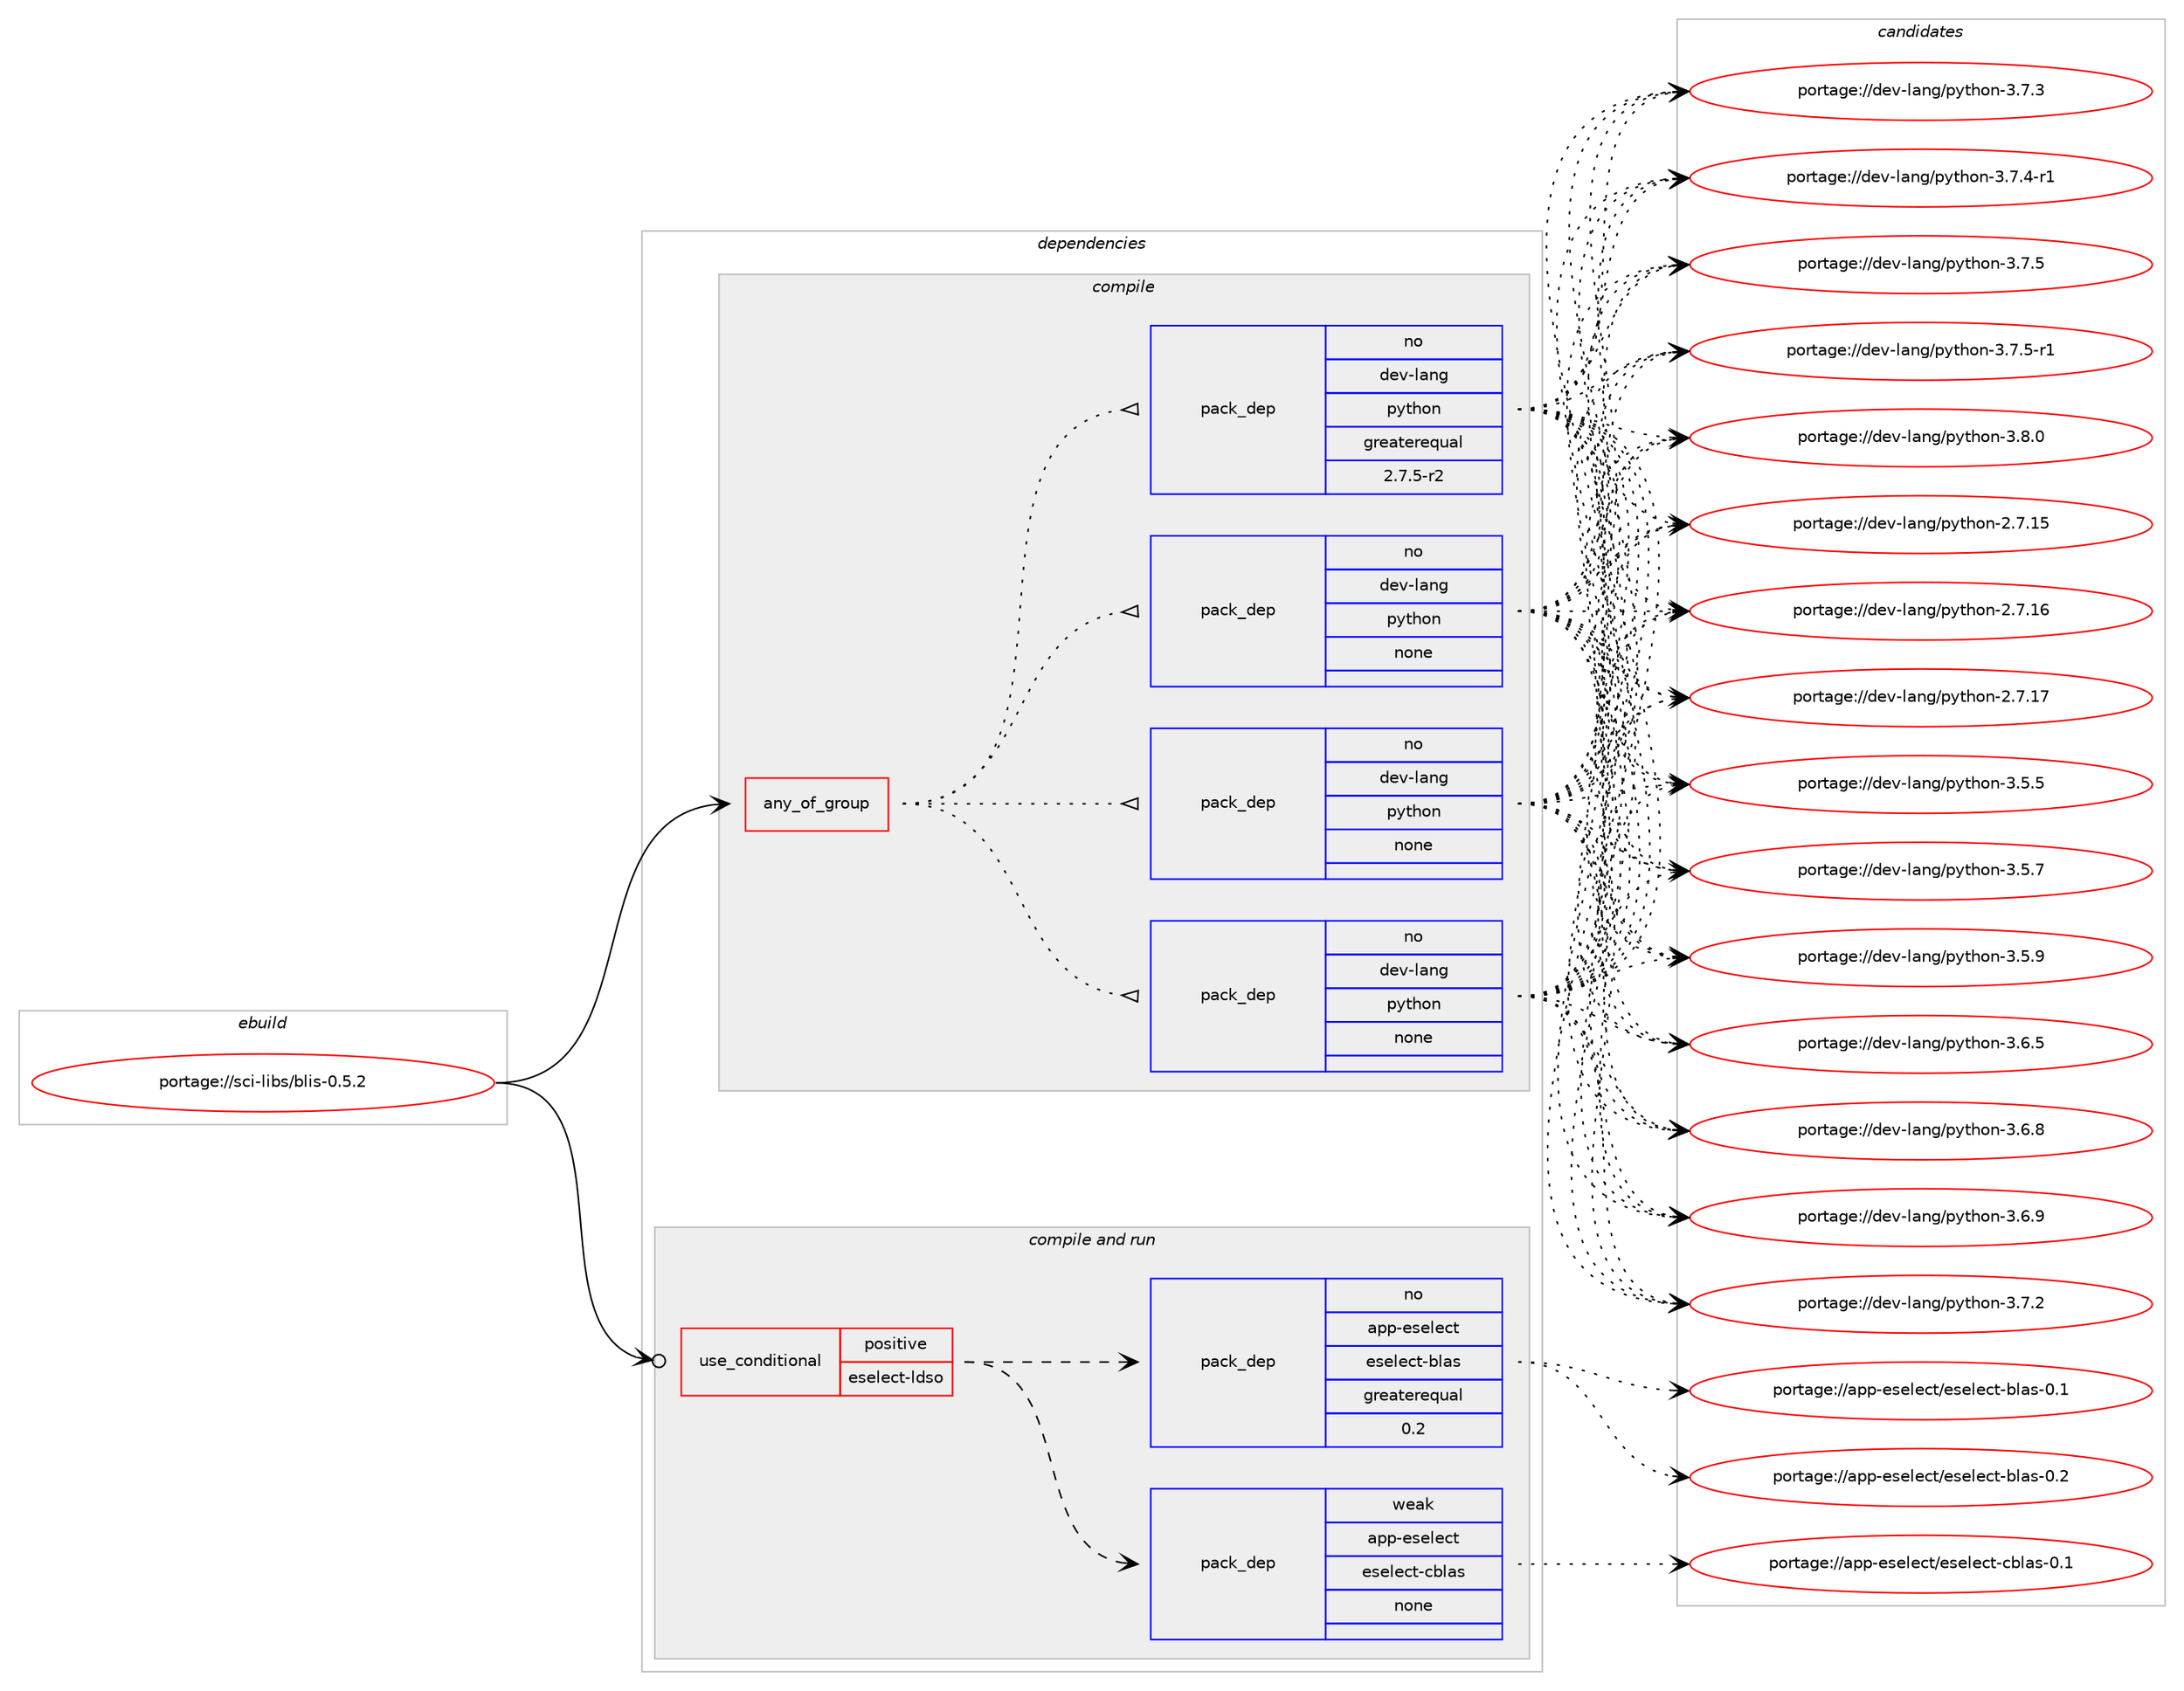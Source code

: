 digraph prolog {

# *************
# Graph options
# *************

newrank=true;
concentrate=true;
compound=true;
graph [rankdir=LR,fontname=Helvetica,fontsize=10,ranksep=1.5];#, ranksep=2.5, nodesep=0.2];
edge  [arrowhead=vee];
node  [fontname=Helvetica,fontsize=10];

# **********
# The ebuild
# **********

subgraph cluster_leftcol {
color=gray;
rank=same;
label=<<i>ebuild</i>>;
id [label="portage://sci-libs/blis-0.5.2", color=red, width=4, href="../sci-libs/blis-0.5.2.svg"];
}

# ****************
# The dependencies
# ****************

subgraph cluster_midcol {
color=gray;
label=<<i>dependencies</i>>;
subgraph cluster_compile {
fillcolor="#eeeeee";
style=filled;
label=<<i>compile</i>>;
subgraph any6383 {
dependency388839 [label=<<TABLE BORDER="0" CELLBORDER="1" CELLSPACING="0" CELLPADDING="4"><TR><TD CELLPADDING="10">any_of_group</TD></TR></TABLE>>, shape=none, color=red];subgraph pack286059 {
dependency388840 [label=<<TABLE BORDER="0" CELLBORDER="1" CELLSPACING="0" CELLPADDING="4" WIDTH="220"><TR><TD ROWSPAN="6" CELLPADDING="30">pack_dep</TD></TR><TR><TD WIDTH="110">no</TD></TR><TR><TD>dev-lang</TD></TR><TR><TD>python</TD></TR><TR><TD>none</TD></TR><TR><TD></TD></TR></TABLE>>, shape=none, color=blue];
}
dependency388839:e -> dependency388840:w [weight=20,style="dotted",arrowhead="oinv"];
subgraph pack286060 {
dependency388841 [label=<<TABLE BORDER="0" CELLBORDER="1" CELLSPACING="0" CELLPADDING="4" WIDTH="220"><TR><TD ROWSPAN="6" CELLPADDING="30">pack_dep</TD></TR><TR><TD WIDTH="110">no</TD></TR><TR><TD>dev-lang</TD></TR><TR><TD>python</TD></TR><TR><TD>none</TD></TR><TR><TD></TD></TR></TABLE>>, shape=none, color=blue];
}
dependency388839:e -> dependency388841:w [weight=20,style="dotted",arrowhead="oinv"];
subgraph pack286061 {
dependency388842 [label=<<TABLE BORDER="0" CELLBORDER="1" CELLSPACING="0" CELLPADDING="4" WIDTH="220"><TR><TD ROWSPAN="6" CELLPADDING="30">pack_dep</TD></TR><TR><TD WIDTH="110">no</TD></TR><TR><TD>dev-lang</TD></TR><TR><TD>python</TD></TR><TR><TD>none</TD></TR><TR><TD></TD></TR></TABLE>>, shape=none, color=blue];
}
dependency388839:e -> dependency388842:w [weight=20,style="dotted",arrowhead="oinv"];
subgraph pack286062 {
dependency388843 [label=<<TABLE BORDER="0" CELLBORDER="1" CELLSPACING="0" CELLPADDING="4" WIDTH="220"><TR><TD ROWSPAN="6" CELLPADDING="30">pack_dep</TD></TR><TR><TD WIDTH="110">no</TD></TR><TR><TD>dev-lang</TD></TR><TR><TD>python</TD></TR><TR><TD>greaterequal</TD></TR><TR><TD>2.7.5-r2</TD></TR></TABLE>>, shape=none, color=blue];
}
dependency388839:e -> dependency388843:w [weight=20,style="dotted",arrowhead="oinv"];
}
id:e -> dependency388839:w [weight=20,style="solid",arrowhead="vee"];
}
subgraph cluster_compileandrun {
fillcolor="#eeeeee";
style=filled;
label=<<i>compile and run</i>>;
subgraph cond96193 {
dependency388844 [label=<<TABLE BORDER="0" CELLBORDER="1" CELLSPACING="0" CELLPADDING="4"><TR><TD ROWSPAN="3" CELLPADDING="10">use_conditional</TD></TR><TR><TD>positive</TD></TR><TR><TD>eselect-ldso</TD></TR></TABLE>>, shape=none, color=red];
subgraph pack286063 {
dependency388845 [label=<<TABLE BORDER="0" CELLBORDER="1" CELLSPACING="0" CELLPADDING="4" WIDTH="220"><TR><TD ROWSPAN="6" CELLPADDING="30">pack_dep</TD></TR><TR><TD WIDTH="110">weak</TD></TR><TR><TD>app-eselect</TD></TR><TR><TD>eselect-cblas</TD></TR><TR><TD>none</TD></TR><TR><TD></TD></TR></TABLE>>, shape=none, color=blue];
}
dependency388844:e -> dependency388845:w [weight=20,style="dashed",arrowhead="vee"];
subgraph pack286064 {
dependency388846 [label=<<TABLE BORDER="0" CELLBORDER="1" CELLSPACING="0" CELLPADDING="4" WIDTH="220"><TR><TD ROWSPAN="6" CELLPADDING="30">pack_dep</TD></TR><TR><TD WIDTH="110">no</TD></TR><TR><TD>app-eselect</TD></TR><TR><TD>eselect-blas</TD></TR><TR><TD>greaterequal</TD></TR><TR><TD>0.2</TD></TR></TABLE>>, shape=none, color=blue];
}
dependency388844:e -> dependency388846:w [weight=20,style="dashed",arrowhead="vee"];
}
id:e -> dependency388844:w [weight=20,style="solid",arrowhead="odotvee"];
}
subgraph cluster_run {
fillcolor="#eeeeee";
style=filled;
label=<<i>run</i>>;
}
}

# **************
# The candidates
# **************

subgraph cluster_choices {
rank=same;
color=gray;
label=<<i>candidates</i>>;

subgraph choice286059 {
color=black;
nodesep=1;
choiceportage10010111845108971101034711212111610411111045504655464953 [label="portage://dev-lang/python-2.7.15", color=red, width=4,href="../dev-lang/python-2.7.15.svg"];
choiceportage10010111845108971101034711212111610411111045504655464954 [label="portage://dev-lang/python-2.7.16", color=red, width=4,href="../dev-lang/python-2.7.16.svg"];
choiceportage10010111845108971101034711212111610411111045504655464955 [label="portage://dev-lang/python-2.7.17", color=red, width=4,href="../dev-lang/python-2.7.17.svg"];
choiceportage100101118451089711010347112121116104111110455146534653 [label="portage://dev-lang/python-3.5.5", color=red, width=4,href="../dev-lang/python-3.5.5.svg"];
choiceportage100101118451089711010347112121116104111110455146534655 [label="portage://dev-lang/python-3.5.7", color=red, width=4,href="../dev-lang/python-3.5.7.svg"];
choiceportage100101118451089711010347112121116104111110455146534657 [label="portage://dev-lang/python-3.5.9", color=red, width=4,href="../dev-lang/python-3.5.9.svg"];
choiceportage100101118451089711010347112121116104111110455146544653 [label="portage://dev-lang/python-3.6.5", color=red, width=4,href="../dev-lang/python-3.6.5.svg"];
choiceportage100101118451089711010347112121116104111110455146544656 [label="portage://dev-lang/python-3.6.8", color=red, width=4,href="../dev-lang/python-3.6.8.svg"];
choiceportage100101118451089711010347112121116104111110455146544657 [label="portage://dev-lang/python-3.6.9", color=red, width=4,href="../dev-lang/python-3.6.9.svg"];
choiceportage100101118451089711010347112121116104111110455146554650 [label="portage://dev-lang/python-3.7.2", color=red, width=4,href="../dev-lang/python-3.7.2.svg"];
choiceportage100101118451089711010347112121116104111110455146554651 [label="portage://dev-lang/python-3.7.3", color=red, width=4,href="../dev-lang/python-3.7.3.svg"];
choiceportage1001011184510897110103471121211161041111104551465546524511449 [label="portage://dev-lang/python-3.7.4-r1", color=red, width=4,href="../dev-lang/python-3.7.4-r1.svg"];
choiceportage100101118451089711010347112121116104111110455146554653 [label="portage://dev-lang/python-3.7.5", color=red, width=4,href="../dev-lang/python-3.7.5.svg"];
choiceportage1001011184510897110103471121211161041111104551465546534511449 [label="portage://dev-lang/python-3.7.5-r1", color=red, width=4,href="../dev-lang/python-3.7.5-r1.svg"];
choiceportage100101118451089711010347112121116104111110455146564648 [label="portage://dev-lang/python-3.8.0", color=red, width=4,href="../dev-lang/python-3.8.0.svg"];
dependency388840:e -> choiceportage10010111845108971101034711212111610411111045504655464953:w [style=dotted,weight="100"];
dependency388840:e -> choiceportage10010111845108971101034711212111610411111045504655464954:w [style=dotted,weight="100"];
dependency388840:e -> choiceportage10010111845108971101034711212111610411111045504655464955:w [style=dotted,weight="100"];
dependency388840:e -> choiceportage100101118451089711010347112121116104111110455146534653:w [style=dotted,weight="100"];
dependency388840:e -> choiceportage100101118451089711010347112121116104111110455146534655:w [style=dotted,weight="100"];
dependency388840:e -> choiceportage100101118451089711010347112121116104111110455146534657:w [style=dotted,weight="100"];
dependency388840:e -> choiceportage100101118451089711010347112121116104111110455146544653:w [style=dotted,weight="100"];
dependency388840:e -> choiceportage100101118451089711010347112121116104111110455146544656:w [style=dotted,weight="100"];
dependency388840:e -> choiceportage100101118451089711010347112121116104111110455146544657:w [style=dotted,weight="100"];
dependency388840:e -> choiceportage100101118451089711010347112121116104111110455146554650:w [style=dotted,weight="100"];
dependency388840:e -> choiceportage100101118451089711010347112121116104111110455146554651:w [style=dotted,weight="100"];
dependency388840:e -> choiceportage1001011184510897110103471121211161041111104551465546524511449:w [style=dotted,weight="100"];
dependency388840:e -> choiceportage100101118451089711010347112121116104111110455146554653:w [style=dotted,weight="100"];
dependency388840:e -> choiceportage1001011184510897110103471121211161041111104551465546534511449:w [style=dotted,weight="100"];
dependency388840:e -> choiceportage100101118451089711010347112121116104111110455146564648:w [style=dotted,weight="100"];
}
subgraph choice286060 {
color=black;
nodesep=1;
choiceportage10010111845108971101034711212111610411111045504655464953 [label="portage://dev-lang/python-2.7.15", color=red, width=4,href="../dev-lang/python-2.7.15.svg"];
choiceportage10010111845108971101034711212111610411111045504655464954 [label="portage://dev-lang/python-2.7.16", color=red, width=4,href="../dev-lang/python-2.7.16.svg"];
choiceportage10010111845108971101034711212111610411111045504655464955 [label="portage://dev-lang/python-2.7.17", color=red, width=4,href="../dev-lang/python-2.7.17.svg"];
choiceportage100101118451089711010347112121116104111110455146534653 [label="portage://dev-lang/python-3.5.5", color=red, width=4,href="../dev-lang/python-3.5.5.svg"];
choiceportage100101118451089711010347112121116104111110455146534655 [label="portage://dev-lang/python-3.5.7", color=red, width=4,href="../dev-lang/python-3.5.7.svg"];
choiceportage100101118451089711010347112121116104111110455146534657 [label="portage://dev-lang/python-3.5.9", color=red, width=4,href="../dev-lang/python-3.5.9.svg"];
choiceportage100101118451089711010347112121116104111110455146544653 [label="portage://dev-lang/python-3.6.5", color=red, width=4,href="../dev-lang/python-3.6.5.svg"];
choiceportage100101118451089711010347112121116104111110455146544656 [label="portage://dev-lang/python-3.6.8", color=red, width=4,href="../dev-lang/python-3.6.8.svg"];
choiceportage100101118451089711010347112121116104111110455146544657 [label="portage://dev-lang/python-3.6.9", color=red, width=4,href="../dev-lang/python-3.6.9.svg"];
choiceportage100101118451089711010347112121116104111110455146554650 [label="portage://dev-lang/python-3.7.2", color=red, width=4,href="../dev-lang/python-3.7.2.svg"];
choiceportage100101118451089711010347112121116104111110455146554651 [label="portage://dev-lang/python-3.7.3", color=red, width=4,href="../dev-lang/python-3.7.3.svg"];
choiceportage1001011184510897110103471121211161041111104551465546524511449 [label="portage://dev-lang/python-3.7.4-r1", color=red, width=4,href="../dev-lang/python-3.7.4-r1.svg"];
choiceportage100101118451089711010347112121116104111110455146554653 [label="portage://dev-lang/python-3.7.5", color=red, width=4,href="../dev-lang/python-3.7.5.svg"];
choiceportage1001011184510897110103471121211161041111104551465546534511449 [label="portage://dev-lang/python-3.7.5-r1", color=red, width=4,href="../dev-lang/python-3.7.5-r1.svg"];
choiceportage100101118451089711010347112121116104111110455146564648 [label="portage://dev-lang/python-3.8.0", color=red, width=4,href="../dev-lang/python-3.8.0.svg"];
dependency388841:e -> choiceportage10010111845108971101034711212111610411111045504655464953:w [style=dotted,weight="100"];
dependency388841:e -> choiceportage10010111845108971101034711212111610411111045504655464954:w [style=dotted,weight="100"];
dependency388841:e -> choiceportage10010111845108971101034711212111610411111045504655464955:w [style=dotted,weight="100"];
dependency388841:e -> choiceportage100101118451089711010347112121116104111110455146534653:w [style=dotted,weight="100"];
dependency388841:e -> choiceportage100101118451089711010347112121116104111110455146534655:w [style=dotted,weight="100"];
dependency388841:e -> choiceportage100101118451089711010347112121116104111110455146534657:w [style=dotted,weight="100"];
dependency388841:e -> choiceportage100101118451089711010347112121116104111110455146544653:w [style=dotted,weight="100"];
dependency388841:e -> choiceportage100101118451089711010347112121116104111110455146544656:w [style=dotted,weight="100"];
dependency388841:e -> choiceportage100101118451089711010347112121116104111110455146544657:w [style=dotted,weight="100"];
dependency388841:e -> choiceportage100101118451089711010347112121116104111110455146554650:w [style=dotted,weight="100"];
dependency388841:e -> choiceportage100101118451089711010347112121116104111110455146554651:w [style=dotted,weight="100"];
dependency388841:e -> choiceportage1001011184510897110103471121211161041111104551465546524511449:w [style=dotted,weight="100"];
dependency388841:e -> choiceportage100101118451089711010347112121116104111110455146554653:w [style=dotted,weight="100"];
dependency388841:e -> choiceportage1001011184510897110103471121211161041111104551465546534511449:w [style=dotted,weight="100"];
dependency388841:e -> choiceportage100101118451089711010347112121116104111110455146564648:w [style=dotted,weight="100"];
}
subgraph choice286061 {
color=black;
nodesep=1;
choiceportage10010111845108971101034711212111610411111045504655464953 [label="portage://dev-lang/python-2.7.15", color=red, width=4,href="../dev-lang/python-2.7.15.svg"];
choiceportage10010111845108971101034711212111610411111045504655464954 [label="portage://dev-lang/python-2.7.16", color=red, width=4,href="../dev-lang/python-2.7.16.svg"];
choiceportage10010111845108971101034711212111610411111045504655464955 [label="portage://dev-lang/python-2.7.17", color=red, width=4,href="../dev-lang/python-2.7.17.svg"];
choiceportage100101118451089711010347112121116104111110455146534653 [label="portage://dev-lang/python-3.5.5", color=red, width=4,href="../dev-lang/python-3.5.5.svg"];
choiceportage100101118451089711010347112121116104111110455146534655 [label="portage://dev-lang/python-3.5.7", color=red, width=4,href="../dev-lang/python-3.5.7.svg"];
choiceportage100101118451089711010347112121116104111110455146534657 [label="portage://dev-lang/python-3.5.9", color=red, width=4,href="../dev-lang/python-3.5.9.svg"];
choiceportage100101118451089711010347112121116104111110455146544653 [label="portage://dev-lang/python-3.6.5", color=red, width=4,href="../dev-lang/python-3.6.5.svg"];
choiceportage100101118451089711010347112121116104111110455146544656 [label="portage://dev-lang/python-3.6.8", color=red, width=4,href="../dev-lang/python-3.6.8.svg"];
choiceportage100101118451089711010347112121116104111110455146544657 [label="portage://dev-lang/python-3.6.9", color=red, width=4,href="../dev-lang/python-3.6.9.svg"];
choiceportage100101118451089711010347112121116104111110455146554650 [label="portage://dev-lang/python-3.7.2", color=red, width=4,href="../dev-lang/python-3.7.2.svg"];
choiceportage100101118451089711010347112121116104111110455146554651 [label="portage://dev-lang/python-3.7.3", color=red, width=4,href="../dev-lang/python-3.7.3.svg"];
choiceportage1001011184510897110103471121211161041111104551465546524511449 [label="portage://dev-lang/python-3.7.4-r1", color=red, width=4,href="../dev-lang/python-3.7.4-r1.svg"];
choiceportage100101118451089711010347112121116104111110455146554653 [label="portage://dev-lang/python-3.7.5", color=red, width=4,href="../dev-lang/python-3.7.5.svg"];
choiceportage1001011184510897110103471121211161041111104551465546534511449 [label="portage://dev-lang/python-3.7.5-r1", color=red, width=4,href="../dev-lang/python-3.7.5-r1.svg"];
choiceportage100101118451089711010347112121116104111110455146564648 [label="portage://dev-lang/python-3.8.0", color=red, width=4,href="../dev-lang/python-3.8.0.svg"];
dependency388842:e -> choiceportage10010111845108971101034711212111610411111045504655464953:w [style=dotted,weight="100"];
dependency388842:e -> choiceportage10010111845108971101034711212111610411111045504655464954:w [style=dotted,weight="100"];
dependency388842:e -> choiceportage10010111845108971101034711212111610411111045504655464955:w [style=dotted,weight="100"];
dependency388842:e -> choiceportage100101118451089711010347112121116104111110455146534653:w [style=dotted,weight="100"];
dependency388842:e -> choiceportage100101118451089711010347112121116104111110455146534655:w [style=dotted,weight="100"];
dependency388842:e -> choiceportage100101118451089711010347112121116104111110455146534657:w [style=dotted,weight="100"];
dependency388842:e -> choiceportage100101118451089711010347112121116104111110455146544653:w [style=dotted,weight="100"];
dependency388842:e -> choiceportage100101118451089711010347112121116104111110455146544656:w [style=dotted,weight="100"];
dependency388842:e -> choiceportage100101118451089711010347112121116104111110455146544657:w [style=dotted,weight="100"];
dependency388842:e -> choiceportage100101118451089711010347112121116104111110455146554650:w [style=dotted,weight="100"];
dependency388842:e -> choiceportage100101118451089711010347112121116104111110455146554651:w [style=dotted,weight="100"];
dependency388842:e -> choiceportage1001011184510897110103471121211161041111104551465546524511449:w [style=dotted,weight="100"];
dependency388842:e -> choiceportage100101118451089711010347112121116104111110455146554653:w [style=dotted,weight="100"];
dependency388842:e -> choiceportage1001011184510897110103471121211161041111104551465546534511449:w [style=dotted,weight="100"];
dependency388842:e -> choiceportage100101118451089711010347112121116104111110455146564648:w [style=dotted,weight="100"];
}
subgraph choice286062 {
color=black;
nodesep=1;
choiceportage10010111845108971101034711212111610411111045504655464953 [label="portage://dev-lang/python-2.7.15", color=red, width=4,href="../dev-lang/python-2.7.15.svg"];
choiceportage10010111845108971101034711212111610411111045504655464954 [label="portage://dev-lang/python-2.7.16", color=red, width=4,href="../dev-lang/python-2.7.16.svg"];
choiceportage10010111845108971101034711212111610411111045504655464955 [label="portage://dev-lang/python-2.7.17", color=red, width=4,href="../dev-lang/python-2.7.17.svg"];
choiceportage100101118451089711010347112121116104111110455146534653 [label="portage://dev-lang/python-3.5.5", color=red, width=4,href="../dev-lang/python-3.5.5.svg"];
choiceportage100101118451089711010347112121116104111110455146534655 [label="portage://dev-lang/python-3.5.7", color=red, width=4,href="../dev-lang/python-3.5.7.svg"];
choiceportage100101118451089711010347112121116104111110455146534657 [label="portage://dev-lang/python-3.5.9", color=red, width=4,href="../dev-lang/python-3.5.9.svg"];
choiceportage100101118451089711010347112121116104111110455146544653 [label="portage://dev-lang/python-3.6.5", color=red, width=4,href="../dev-lang/python-3.6.5.svg"];
choiceportage100101118451089711010347112121116104111110455146544656 [label="portage://dev-lang/python-3.6.8", color=red, width=4,href="../dev-lang/python-3.6.8.svg"];
choiceportage100101118451089711010347112121116104111110455146544657 [label="portage://dev-lang/python-3.6.9", color=red, width=4,href="../dev-lang/python-3.6.9.svg"];
choiceportage100101118451089711010347112121116104111110455146554650 [label="portage://dev-lang/python-3.7.2", color=red, width=4,href="../dev-lang/python-3.7.2.svg"];
choiceportage100101118451089711010347112121116104111110455146554651 [label="portage://dev-lang/python-3.7.3", color=red, width=4,href="../dev-lang/python-3.7.3.svg"];
choiceportage1001011184510897110103471121211161041111104551465546524511449 [label="portage://dev-lang/python-3.7.4-r1", color=red, width=4,href="../dev-lang/python-3.7.4-r1.svg"];
choiceportage100101118451089711010347112121116104111110455146554653 [label="portage://dev-lang/python-3.7.5", color=red, width=4,href="../dev-lang/python-3.7.5.svg"];
choiceportage1001011184510897110103471121211161041111104551465546534511449 [label="portage://dev-lang/python-3.7.5-r1", color=red, width=4,href="../dev-lang/python-3.7.5-r1.svg"];
choiceportage100101118451089711010347112121116104111110455146564648 [label="portage://dev-lang/python-3.8.0", color=red, width=4,href="../dev-lang/python-3.8.0.svg"];
dependency388843:e -> choiceportage10010111845108971101034711212111610411111045504655464953:w [style=dotted,weight="100"];
dependency388843:e -> choiceportage10010111845108971101034711212111610411111045504655464954:w [style=dotted,weight="100"];
dependency388843:e -> choiceportage10010111845108971101034711212111610411111045504655464955:w [style=dotted,weight="100"];
dependency388843:e -> choiceportage100101118451089711010347112121116104111110455146534653:w [style=dotted,weight="100"];
dependency388843:e -> choiceportage100101118451089711010347112121116104111110455146534655:w [style=dotted,weight="100"];
dependency388843:e -> choiceportage100101118451089711010347112121116104111110455146534657:w [style=dotted,weight="100"];
dependency388843:e -> choiceportage100101118451089711010347112121116104111110455146544653:w [style=dotted,weight="100"];
dependency388843:e -> choiceportage100101118451089711010347112121116104111110455146544656:w [style=dotted,weight="100"];
dependency388843:e -> choiceportage100101118451089711010347112121116104111110455146544657:w [style=dotted,weight="100"];
dependency388843:e -> choiceportage100101118451089711010347112121116104111110455146554650:w [style=dotted,weight="100"];
dependency388843:e -> choiceportage100101118451089711010347112121116104111110455146554651:w [style=dotted,weight="100"];
dependency388843:e -> choiceportage1001011184510897110103471121211161041111104551465546524511449:w [style=dotted,weight="100"];
dependency388843:e -> choiceportage100101118451089711010347112121116104111110455146554653:w [style=dotted,weight="100"];
dependency388843:e -> choiceportage1001011184510897110103471121211161041111104551465546534511449:w [style=dotted,weight="100"];
dependency388843:e -> choiceportage100101118451089711010347112121116104111110455146564648:w [style=dotted,weight="100"];
}
subgraph choice286063 {
color=black;
nodesep=1;
choiceportage97112112451011151011081019911647101115101108101991164599981089711545484649 [label="portage://app-eselect/eselect-cblas-0.1", color=red, width=4,href="../app-eselect/eselect-cblas-0.1.svg"];
dependency388845:e -> choiceportage97112112451011151011081019911647101115101108101991164599981089711545484649:w [style=dotted,weight="100"];
}
subgraph choice286064 {
color=black;
nodesep=1;
choiceportage971121124510111510110810199116471011151011081019911645981089711545484649 [label="portage://app-eselect/eselect-blas-0.1", color=red, width=4,href="../app-eselect/eselect-blas-0.1.svg"];
choiceportage971121124510111510110810199116471011151011081019911645981089711545484650 [label="portage://app-eselect/eselect-blas-0.2", color=red, width=4,href="../app-eselect/eselect-blas-0.2.svg"];
dependency388846:e -> choiceportage971121124510111510110810199116471011151011081019911645981089711545484649:w [style=dotted,weight="100"];
dependency388846:e -> choiceportage971121124510111510110810199116471011151011081019911645981089711545484650:w [style=dotted,weight="100"];
}
}

}
